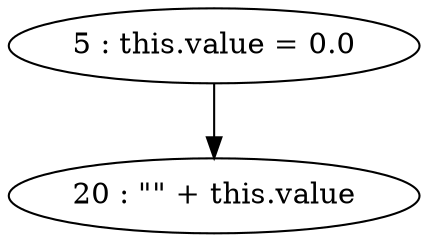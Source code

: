 digraph G {
"5 : this.value = 0.0"
"5 : this.value = 0.0" -> "20 : \"\" + this.value"
"20 : \"\" + this.value"
}